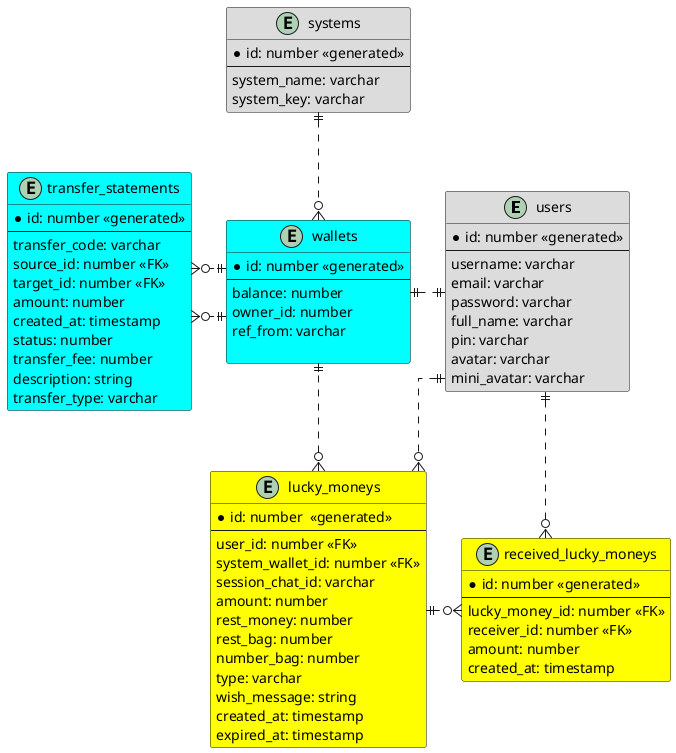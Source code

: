 	
@startuml

' hide the spot
' hide circle

' avoid problems with angled crows feet
skinparam linetype ortho

entity "users" as users #Gainsboro{
    *id: number <<generated>>
    --
    username: varchar
    email: varchar
    password: varchar
    full_name: varchar
    pin: varchar
    avatar: varchar
    mini_avatar: varchar
}


entity "systems" #Gainsboro{
    *id: number <<generated>>
    --
    system_name: varchar
    system_key: varchar
}


entity "wallets" as wallets #Aqua{
    *id: number <<generated>>
    --
    balance: number    
    owner_id: number
    ref_from: varchar
    
}

entity "transfer_statements" as transfer_statements #Aqua {
    *id: number <<generated>>
    --
    transfer_code: varchar
    source_id: number <<FK>>
    target_id: number <<FK>>
    amount: number
    created_at: timestamp
    status: number
    transfer_fee: number
    description: string
    transfer_type: varchar
}

entity "lucky_moneys" as lucky_moneys #Yellow{
    *id: number  <<generated>>
    --
    user_id: number <<FK>>
    system_wallet_id: number <<FK>>
    session_chat_id: varchar
    amount: number
    rest_money: number
    rest_bag: number
    number_bag: number
    type: varchar
    wish_message: string
    created_at: timestamp
    expired_at: timestamp
}

entity "received_lucky_moneys" as received_luckey_moneys #Yellow{
    *id: number <<generated>>
    --
    lucky_money_id: number <<FK>>
    receiver_id: number <<FK>>
    amount: number
    created_at: timestamp
}

wallets ||.left.o{ transfer_statements
wallets ||.left.o{ transfer_statements

wallets ||.up.o{ lucky_moneys
users ||.down.o{ lucky_moneys

users ||.down.o{ received_luckey_moneys

users ||.left.|| wallets

systems ||..o{ wallets


lucky_moneys ||.right.o{ received_luckey_moneys


@enduml
